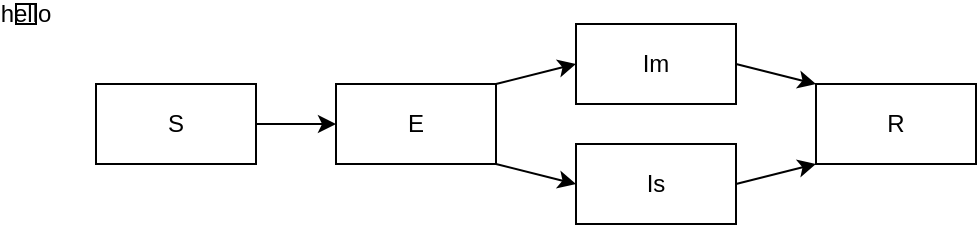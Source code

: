 <mxfile>
    <diagram id="AtQLh11IGTVNJ5WrYOgF" name="Page-1">
        <mxGraphModel dx="898" dy="506" grid="1" gridSize="10" guides="1" tooltips="1" connect="1" arrows="1" fold="1" page="1" pageScale="1" pageWidth="500" pageHeight="780" math="0" shadow="0">
            <root>
                <mxCell id="0"/>
                <mxCell id="1" parent="0"/>
                <mxCell id="14" value="hello" style="rounded=0;whiteSpace=wrap;html=1;" parent="1" vertex="1">
                    <mxGeometry   width="10" height="10" as="geometry"/>
                </mxCell>
                <mxCell id="9" style="edgeStyle=none;html=1;exitX=1;exitY=0.5;exitDx=0;exitDy=0;entryX=0;entryY=0.5;entryDx=0;entryDy=0;" edge="1" parent="1" source="2" target="5">
                    <mxGeometry relative="1" as="geometry"/>
                </mxCell>
                <mxCell id="2" value="S" style="rounded=0;whiteSpace=wrap;html=1;" vertex="1" parent="1">
                    <mxGeometry x="40" y="40" width="80" height="40" as="geometry"/>
                </mxCell>
                <mxCell id="10" style="edgeStyle=none;html=1;exitX=1;exitY=0;exitDx=0;exitDy=0;entryX=0;entryY=0.5;entryDx=0;entryDy=0;" edge="1" parent="1" source="5" target="6">
                    <mxGeometry relative="1" as="geometry"/>
                </mxCell>
                <mxCell id="11" style="edgeStyle=none;html=1;exitX=1;exitY=1;exitDx=0;exitDy=0;entryX=0;entryY=0.5;entryDx=0;entryDy=0;" edge="1" parent="1" source="5" target="7">
                    <mxGeometry relative="1" as="geometry"/>
                </mxCell>
                <mxCell id="5" value="E" style="rounded=0;whiteSpace=wrap;html=1;" vertex="1" parent="1">
                    <mxGeometry x="160" y="40" width="80" height="40" as="geometry"/>
                </mxCell>
                <mxCell id="13" style="edgeStyle=none;html=1;exitX=1;exitY=0.5;exitDx=0;exitDy=0;entryX=0;entryY=0;entryDx=0;entryDy=0;" edge="1" parent="1" source="6" target="8">
                    <mxGeometry relative="1" as="geometry"/>
                </mxCell>
                <mxCell id="6" value="Im" style="rounded=0;whiteSpace=wrap;html=1;" vertex="1" parent="1">
                    <mxGeometry x="280" y="10" width="80" height="40" as="geometry"/>
                </mxCell>
                <mxCell id="12" style="edgeStyle=none;html=1;exitX=1;exitY=0.5;exitDx=0;exitDy=0;entryX=0;entryY=1;entryDx=0;entryDy=0;" edge="1" parent="1" source="7" target="8">
                    <mxGeometry relative="1" as="geometry"/>
                </mxCell>
                <mxCell id="7" value="Is" style="rounded=0;whiteSpace=wrap;html=1;" vertex="1" parent="1">
                    <mxGeometry x="280" y="70" width="80" height="40" as="geometry"/>
                </mxCell>
                <mxCell id="8" value="R" style="rounded=0;whiteSpace=wrap;html=1;" vertex="1" parent="1">
                    <mxGeometry x="400" y="40" width="80" height="40" as="geometry"/>
                </mxCell>
            </root>
        </mxGraphModel>
    </diagram>
</mxfile>